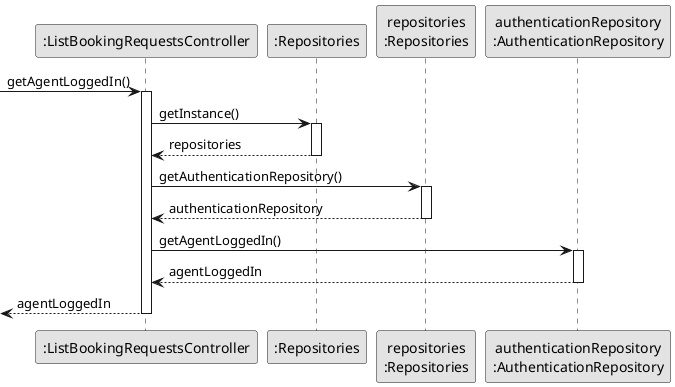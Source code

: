 @startuml
skinparam monochrome true
skinparam packageStyle rectangle
skinparam shadowing false

participant ":ListBookingRequestsController" as CTRL
participant ":Repositories" as repositories
participant "repositories\n:Repositories" as PLAT
participant "authenticationRepository\n:AuthenticationRepository" as authenticationRepository

-> CTRL : getAgentLoggedIn()
            activate CTRL

            CTRL -> repositories : getInstance()
            activate repositories

            repositories --> CTRL : repositories
            deactivate repositories

            CTRL -> PLAT : getAuthenticationRepository()
            activate PLAT

            PLAT --> CTRL : authenticationRepository
            deactivate PLAT

            CTRL -> authenticationRepository : getAgentLoggedIn()
            activate authenticationRepository

            authenticationRepository --> CTRL : agentLoggedIn
            deactivate authenticationRepository

            <-- CTRL  : agentLoggedIn
            deactivate CTRL





@enduml